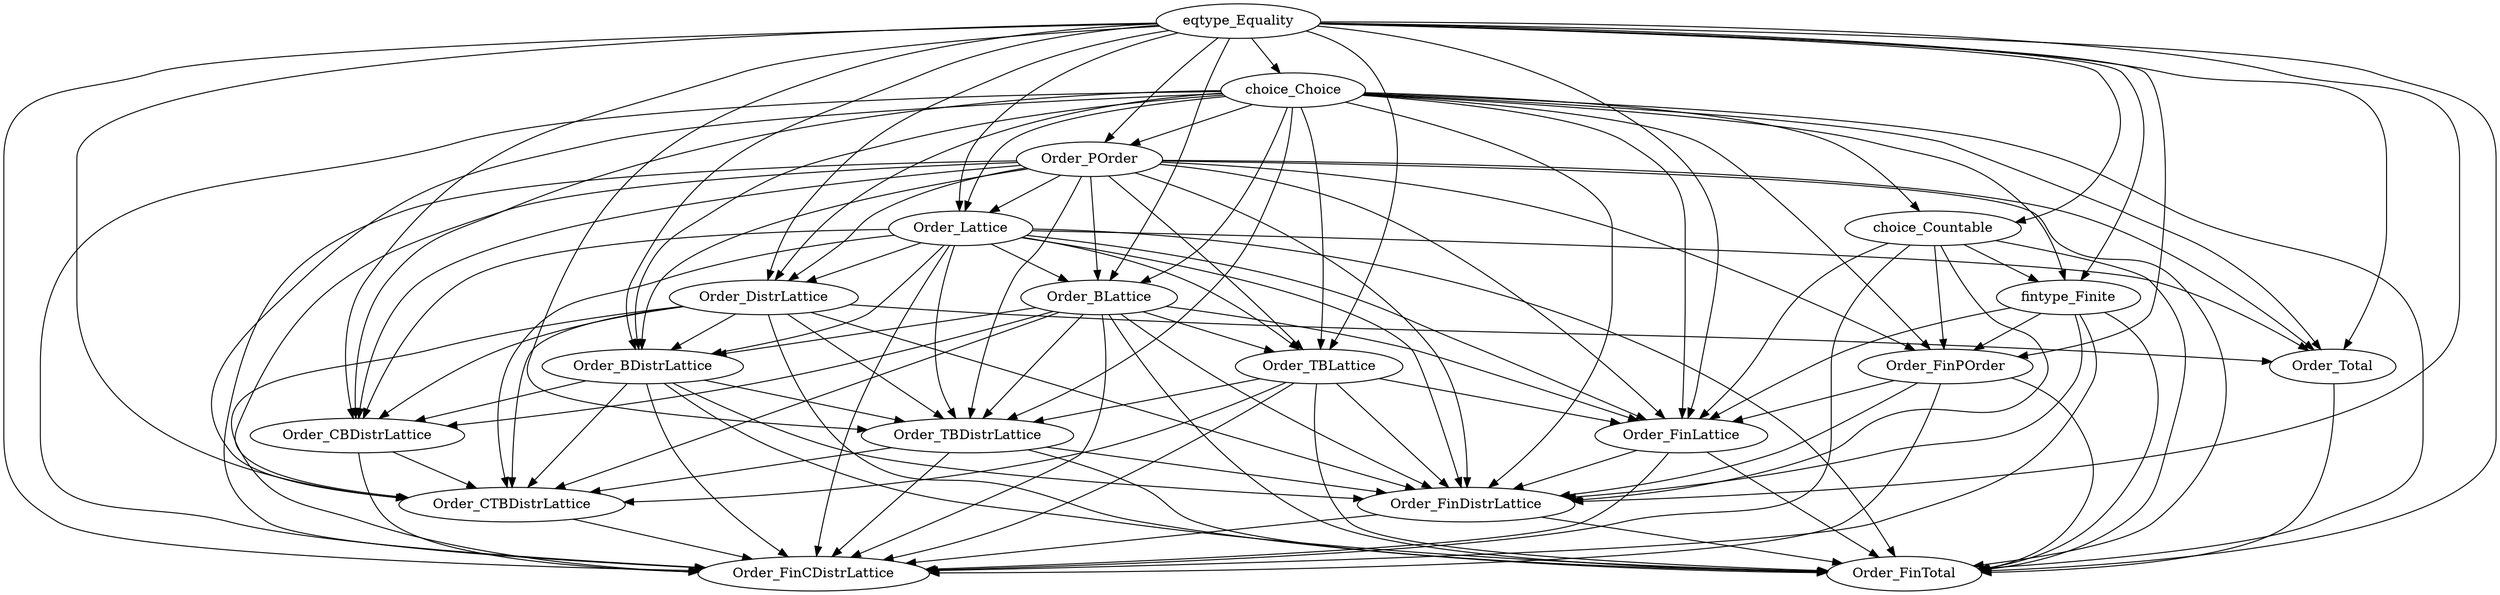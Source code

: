 digraph Hierarchy {
eqtype_Equality -> choice_Choice;
eqtype_Equality -> choice_Countable;
choice_Choice -> choice_Countable;
eqtype_Equality -> fintype_Finite;
choice_Choice -> fintype_Finite;
choice_Countable -> fintype_Finite;
eqtype_Equality -> Order_POrder;
choice_Choice -> Order_POrder;
eqtype_Equality -> Order_Lattice;
choice_Choice -> Order_Lattice;
Order_POrder -> Order_Lattice;
eqtype_Equality -> Order_BLattice;
choice_Choice -> Order_BLattice;
Order_POrder -> Order_BLattice;
Order_Lattice -> Order_BLattice;
eqtype_Equality -> Order_TBLattice;
choice_Choice -> Order_TBLattice;
Order_POrder -> Order_TBLattice;
Order_Lattice -> Order_TBLattice;
Order_BLattice -> Order_TBLattice;
eqtype_Equality -> Order_DistrLattice;
choice_Choice -> Order_DistrLattice;
Order_POrder -> Order_DistrLattice;
Order_Lattice -> Order_DistrLattice;
eqtype_Equality -> Order_BDistrLattice;
choice_Choice -> Order_BDistrLattice;
Order_POrder -> Order_BDistrLattice;
Order_Lattice -> Order_BDistrLattice;
Order_BLattice -> Order_BDistrLattice;
Order_DistrLattice -> Order_BDistrLattice;
eqtype_Equality -> Order_TBDistrLattice;
choice_Choice -> Order_TBDistrLattice;
Order_POrder -> Order_TBDistrLattice;
Order_Lattice -> Order_TBDistrLattice;
Order_BLattice -> Order_TBDistrLattice;
Order_TBLattice -> Order_TBDistrLattice;
Order_DistrLattice -> Order_TBDistrLattice;
Order_BDistrLattice -> Order_TBDistrLattice;
eqtype_Equality -> Order_CBDistrLattice;
choice_Choice -> Order_CBDistrLattice;
Order_POrder -> Order_CBDistrLattice;
Order_Lattice -> Order_CBDistrLattice;
Order_BLattice -> Order_CBDistrLattice;
Order_DistrLattice -> Order_CBDistrLattice;
Order_BDistrLattice -> Order_CBDistrLattice;
eqtype_Equality -> Order_CTBDistrLattice;
choice_Choice -> Order_CTBDistrLattice;
Order_POrder -> Order_CTBDistrLattice;
Order_Lattice -> Order_CTBDistrLattice;
Order_BLattice -> Order_CTBDistrLattice;
Order_TBLattice -> Order_CTBDistrLattice;
Order_DistrLattice -> Order_CTBDistrLattice;
Order_BDistrLattice -> Order_CTBDistrLattice;
Order_TBDistrLattice -> Order_CTBDistrLattice;
Order_CBDistrLattice -> Order_CTBDistrLattice;
eqtype_Equality -> Order_Total;
choice_Choice -> Order_Total;
Order_POrder -> Order_Total;
Order_Lattice -> Order_Total;
Order_DistrLattice -> Order_Total;
eqtype_Equality -> Order_FinPOrder;
choice_Choice -> Order_FinPOrder;
choice_Countable -> Order_FinPOrder;
fintype_Finite -> Order_FinPOrder;
Order_POrder -> Order_FinPOrder;
eqtype_Equality -> Order_FinLattice;
choice_Choice -> Order_FinLattice;
choice_Countable -> Order_FinLattice;
fintype_Finite -> Order_FinLattice;
Order_POrder -> Order_FinLattice;
Order_Lattice -> Order_FinLattice;
Order_BLattice -> Order_FinLattice;
Order_TBLattice -> Order_FinLattice;
Order_FinPOrder -> Order_FinLattice;
eqtype_Equality -> Order_FinDistrLattice;
choice_Choice -> Order_FinDistrLattice;
choice_Countable -> Order_FinDistrLattice;
fintype_Finite -> Order_FinDistrLattice;
Order_POrder -> Order_FinDistrLattice;
Order_Lattice -> Order_FinDistrLattice;
Order_BLattice -> Order_FinDistrLattice;
Order_TBLattice -> Order_FinDistrLattice;
Order_DistrLattice -> Order_FinDistrLattice;
Order_BDistrLattice -> Order_FinDistrLattice;
Order_TBDistrLattice -> Order_FinDistrLattice;
Order_FinPOrder -> Order_FinDistrLattice;
Order_FinLattice -> Order_FinDistrLattice;
eqtype_Equality -> Order_FinCDistrLattice;
choice_Choice -> Order_FinCDistrLattice;
choice_Countable -> Order_FinCDistrLattice;
fintype_Finite -> Order_FinCDistrLattice;
Order_POrder -> Order_FinCDistrLattice;
Order_Lattice -> Order_FinCDistrLattice;
Order_BLattice -> Order_FinCDistrLattice;
Order_TBLattice -> Order_FinCDistrLattice;
Order_DistrLattice -> Order_FinCDistrLattice;
Order_BDistrLattice -> Order_FinCDistrLattice;
Order_TBDistrLattice -> Order_FinCDistrLattice;
Order_CBDistrLattice -> Order_FinCDistrLattice;
Order_CTBDistrLattice -> Order_FinCDistrLattice;
Order_FinPOrder -> Order_FinCDistrLattice;
Order_FinLattice -> Order_FinCDistrLattice;
Order_FinDistrLattice -> Order_FinCDistrLattice;
eqtype_Equality -> Order_FinTotal;
choice_Choice -> Order_FinTotal;
choice_Countable -> Order_FinTotal;
fintype_Finite -> Order_FinTotal;
Order_POrder -> Order_FinTotal;
Order_Lattice -> Order_FinTotal;
Order_BLattice -> Order_FinTotal;
Order_TBLattice -> Order_FinTotal;
Order_DistrLattice -> Order_FinTotal;
Order_BDistrLattice -> Order_FinTotal;
Order_TBDistrLattice -> Order_FinTotal;
Order_Total -> Order_FinTotal;
Order_FinPOrder -> Order_FinTotal;
Order_FinLattice -> Order_FinTotal;
Order_FinDistrLattice -> Order_FinTotal;
}